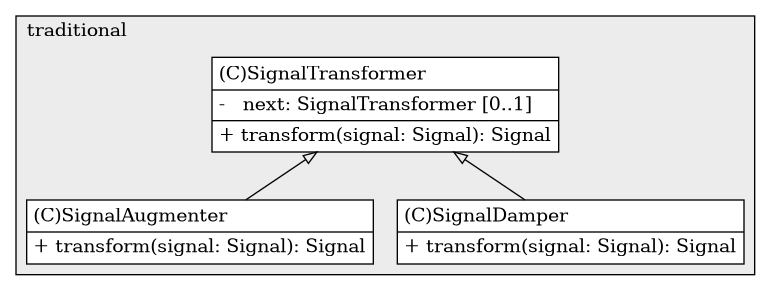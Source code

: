 @startuml

/' diagram meta data start
config=StructureConfiguration;
{
  "projectClassification": {
    "searchMode": "OpenProject", // OpenProject, AllProjects
    "includedProjects": "",
    "pathEndKeywords": "*.impl",
    "isClientPath": "",
    "isClientName": "",
    "isTestPath": "",
    "isTestName": "",
    "isMappingPath": "",
    "isMappingName": "",
    "isDataAccessPath": "",
    "isDataAccessName": "",
    "isDataStructurePath": "",
    "isDataStructureName": "",
    "isInterfaceStructuresPath": "",
    "isInterfaceStructuresName": "",
    "isEntryPointPath": "",
    "isEntryPointName": "",
    "treatFinalFieldsAsMandatory": false
  },
  "graphRestriction": {
    "classPackageExcludeFilter": "",
    "classPackageIncludeFilter": "",
    "classNameExcludeFilter": "",
    "classNameIncludeFilter": "",
    "methodNameExcludeFilter": "",
    "methodNameIncludeFilter": "",
    "removeByInheritance": "", // inheritance/annotation based filtering is done in a second step
    "removeByAnnotation": "",
    "removeByClassPackage": "", // cleanup the graph after inheritance/annotation based filtering is done
    "removeByClassName": "",
    "cutMappings": false,
    "cutEnum": true,
    "cutTests": true,
    "cutClient": true,
    "cutDataAccess": false,
    "cutInterfaceStructures": false,
    "cutDataStructures": false,
    "cutGetterAndSetter": true,
    "cutConstructors": true
  },
  "graphTraversal": {
    "forwardDepth": 6,
    "backwardDepth": 6,
    "classPackageExcludeFilter": "",
    "classPackageIncludeFilter": "",
    "classNameExcludeFilter": "",
    "classNameIncludeFilter": "",
    "methodNameExcludeFilter": "",
    "methodNameIncludeFilter": "",
    "hideMappings": false,
    "hideDataStructures": false,
    "hidePrivateMethods": true,
    "hideInterfaceCalls": true, // indirection: implementation -> interface (is hidden) -> implementation
    "onlyShowApplicationEntryPoints": false, // root node is included
    "useMethodCallsForStructureDiagram": "ForwardOnly" // ForwardOnly, BothDirections, No
  },
  "details": {
    "aggregation": "GroupByClass", // ByClass, GroupByClass, None
    "showClassGenericTypes": true,
    "showMethods": true,
    "showMethodParameterNames": true,
    "showMethodParameterTypes": true,
    "showMethodReturnType": true,
    "showPackageLevels": 2,
    "showDetailedClassStructure": true
  },
  "rootClass": "org.traditional.SignalDamper",
  "extensionCallbackMethod": "" // qualified.class.name#methodName - signature: public static String method(String)
}
diagram meta data end '/



digraph g {
    rankdir="TB"
    splines=polyline
    

'nodes 
subgraph cluster_2137707097 { 
   	label=traditional
	labeljust=l
	fillcolor="#ececec"
	style=filled
   
   SignalAugmenter1679777181[
	label=<<TABLE BORDER="1" CELLBORDER="0" CELLPADDING="4" CELLSPACING="0">
<TR><TD ALIGN="LEFT" >(C)SignalAugmenter</TD></TR>
<HR/>
<TR><TD ALIGN="LEFT" >+ transform(signal: Signal): Signal</TD></TR>
</TABLE>>
	style=filled
	margin=0
	shape=plaintext
	fillcolor="#FFFFFF"
];

SignalDamper1679777181[
	label=<<TABLE BORDER="1" CELLBORDER="0" CELLPADDING="4" CELLSPACING="0">
<TR><TD ALIGN="LEFT" >(C)SignalDamper</TD></TR>
<HR/>
<TR><TD ALIGN="LEFT" >+ transform(signal: Signal): Signal</TD></TR>
</TABLE>>
	style=filled
	margin=0
	shape=plaintext
	fillcolor="#FFFFFF"
];

SignalTransformer1679777181[
	label=<<TABLE BORDER="1" CELLBORDER="0" CELLPADDING="4" CELLSPACING="0">
<TR><TD ALIGN="LEFT" >(C)SignalTransformer</TD></TR>
<HR/>
<TR><TD ALIGN="LEFT" >-   next: SignalTransformer [0..1]</TD></TR>
<HR/>
<TR><TD ALIGN="LEFT" >+ transform(signal: Signal): Signal</TD></TR>
</TABLE>>
	style=filled
	margin=0
	shape=plaintext
	fillcolor="#FFFFFF"
];
} 

'edges    
SignalTransformer1679777181 -> SignalAugmenter1679777181[arrowhead=none, arrowtail=empty, dir=both];
SignalTransformer1679777181 -> SignalDamper1679777181[arrowhead=none, arrowtail=empty, dir=both];
    
}
@enduml
